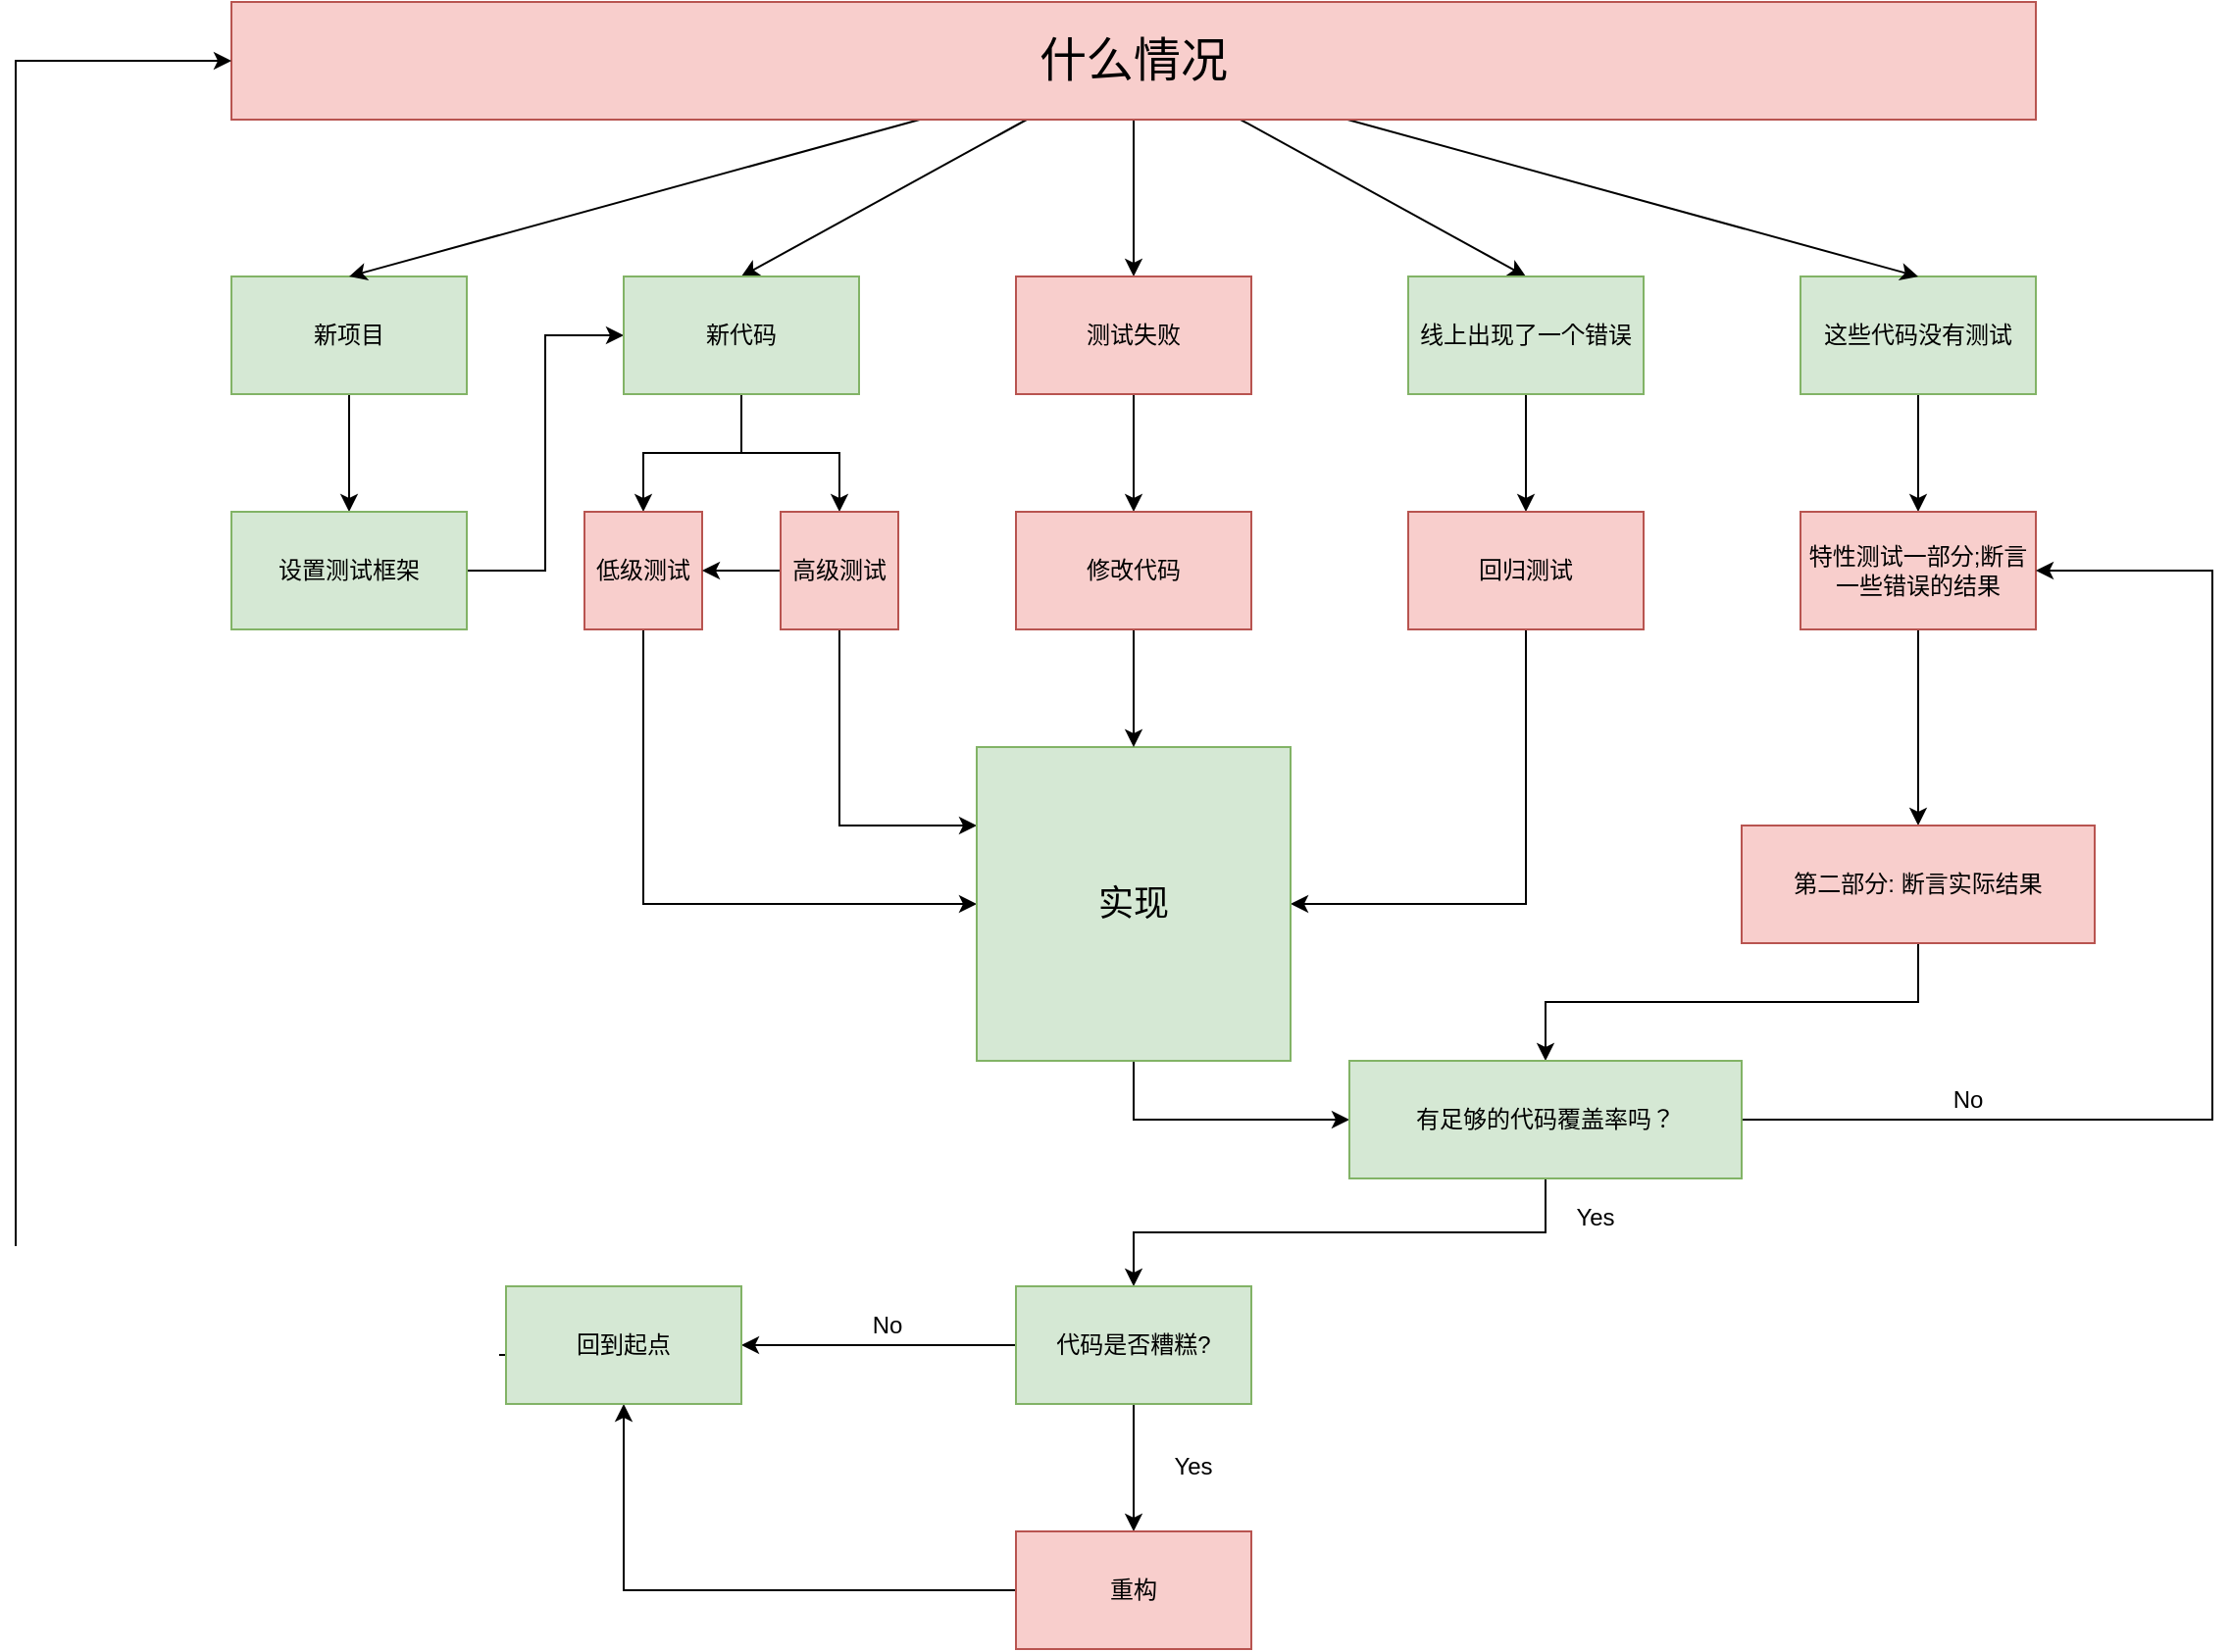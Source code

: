 <mxfile version="12.9.11" type="device"><diagram id="c7cvKA1ny4KSQKqSiyBi" name="Page-1"><mxGraphModel dx="2249" dy="1882" grid="1" gridSize="10" guides="1" tooltips="1" connect="1" arrows="1" fold="1" page="1" pageScale="1" pageWidth="827" pageHeight="1169" math="0" shadow="0"><root><mxCell id="0"/><mxCell id="1" parent="0"/><mxCell id="Q5-1VL2TUKM4ri80tTnc-3" style="edgeStyle=orthogonalEdgeStyle;rounded=0;orthogonalLoop=1;jettySize=auto;html=1;" edge="1" parent="1" source="Q5-1VL2TUKM4ri80tTnc-1" target="Q5-1VL2TUKM4ri80tTnc-2"><mxGeometry relative="1" as="geometry"/></mxCell><mxCell id="Q5-1VL2TUKM4ri80tTnc-1" value="新项目" style="rounded=0;whiteSpace=wrap;html=1;fillColor=#d5e8d4;strokeColor=#82b366;" vertex="1" parent="1"><mxGeometry x="80" y="40" width="120" height="60" as="geometry"/></mxCell><mxCell id="Q5-1VL2TUKM4ri80tTnc-5" style="edgeStyle=orthogonalEdgeStyle;rounded=0;orthogonalLoop=1;jettySize=auto;html=1;entryX=0;entryY=0.5;entryDx=0;entryDy=0;" edge="1" parent="1" source="Q5-1VL2TUKM4ri80tTnc-2" target="Q5-1VL2TUKM4ri80tTnc-4"><mxGeometry relative="1" as="geometry"/></mxCell><mxCell id="Q5-1VL2TUKM4ri80tTnc-2" value="设置测试框架" style="rounded=0;whiteSpace=wrap;html=1;" vertex="1" parent="1"><mxGeometry x="80" y="160" width="120" height="60" as="geometry"/></mxCell><mxCell id="Q5-1VL2TUKM4ri80tTnc-8" style="edgeStyle=orthogonalEdgeStyle;rounded=0;orthogonalLoop=1;jettySize=auto;html=1;" edge="1" parent="1" source="Q5-1VL2TUKM4ri80tTnc-4" target="Q5-1VL2TUKM4ri80tTnc-6"><mxGeometry relative="1" as="geometry"/></mxCell><mxCell id="Q5-1VL2TUKM4ri80tTnc-9" style="edgeStyle=orthogonalEdgeStyle;rounded=0;orthogonalLoop=1;jettySize=auto;html=1;" edge="1" parent="1" source="Q5-1VL2TUKM4ri80tTnc-4" target="Q5-1VL2TUKM4ri80tTnc-7"><mxGeometry relative="1" as="geometry"/></mxCell><mxCell id="Q5-1VL2TUKM4ri80tTnc-4" value="新代码" style="rounded=0;whiteSpace=wrap;html=1;" vertex="1" parent="1"><mxGeometry x="280" y="40" width="120" height="60" as="geometry"/></mxCell><mxCell id="Q5-1VL2TUKM4ri80tTnc-33" style="edgeStyle=orthogonalEdgeStyle;rounded=0;orthogonalLoop=1;jettySize=auto;html=1;entryX=0;entryY=0.5;entryDx=0;entryDy=0;exitX=0.5;exitY=1;exitDx=0;exitDy=0;" edge="1" parent="1" source="Q5-1VL2TUKM4ri80tTnc-6" target="Q5-1VL2TUKM4ri80tTnc-18"><mxGeometry relative="1" as="geometry"><Array as="points"><mxPoint x="290" y="360"/></Array></mxGeometry></mxCell><mxCell id="Q5-1VL2TUKM4ri80tTnc-6" value="低级测试" style="rounded=0;whiteSpace=wrap;html=1;fillColor=#f8cecc;strokeColor=#b85450;" vertex="1" parent="1"><mxGeometry x="260" y="160" width="60" height="60" as="geometry"/></mxCell><mxCell id="Q5-1VL2TUKM4ri80tTnc-10" style="edgeStyle=orthogonalEdgeStyle;rounded=0;orthogonalLoop=1;jettySize=auto;html=1;" edge="1" parent="1" source="Q5-1VL2TUKM4ri80tTnc-7" target="Q5-1VL2TUKM4ri80tTnc-6"><mxGeometry relative="1" as="geometry"/></mxCell><mxCell id="Q5-1VL2TUKM4ri80tTnc-31" style="edgeStyle=orthogonalEdgeStyle;rounded=0;orthogonalLoop=1;jettySize=auto;html=1;entryX=0;entryY=0.25;entryDx=0;entryDy=0;exitX=0.5;exitY=1;exitDx=0;exitDy=0;" edge="1" parent="1" source="Q5-1VL2TUKM4ri80tTnc-7" target="Q5-1VL2TUKM4ri80tTnc-18"><mxGeometry relative="1" as="geometry"/></mxCell><mxCell id="Q5-1VL2TUKM4ri80tTnc-7" value="高级测试" style="rounded=0;whiteSpace=wrap;html=1;fillColor=#f8cecc;strokeColor=#b85450;" vertex="1" parent="1"><mxGeometry x="360" y="160" width="60" height="60" as="geometry"/></mxCell><mxCell id="Q5-1VL2TUKM4ri80tTnc-29" style="edgeStyle=orthogonalEdgeStyle;rounded=0;orthogonalLoop=1;jettySize=auto;html=1;entryX=0.5;entryY=0;entryDx=0;entryDy=0;" edge="1" parent="1" source="Q5-1VL2TUKM4ri80tTnc-11" target="Q5-1VL2TUKM4ri80tTnc-28"><mxGeometry relative="1" as="geometry"/></mxCell><mxCell id="Q5-1VL2TUKM4ri80tTnc-11" value="测试失败" style="rounded=0;whiteSpace=wrap;html=1;" vertex="1" parent="1"><mxGeometry x="480" y="40" width="120" height="60" as="geometry"/></mxCell><mxCell id="Q5-1VL2TUKM4ri80tTnc-25" style="edgeStyle=orthogonalEdgeStyle;rounded=0;orthogonalLoop=1;jettySize=auto;html=1;" edge="1" parent="1" source="Q5-1VL2TUKM4ri80tTnc-12" target="Q5-1VL2TUKM4ri80tTnc-16"><mxGeometry relative="1" as="geometry"/></mxCell><mxCell id="Q5-1VL2TUKM4ri80tTnc-12" value="线上出现了一个错误" style="rounded=0;whiteSpace=wrap;html=1;fillColor=#d5e8d4;strokeColor=#82b366;" vertex="1" parent="1"><mxGeometry x="680" y="40" width="120" height="60" as="geometry"/></mxCell><mxCell id="Q5-1VL2TUKM4ri80tTnc-22" style="edgeStyle=orthogonalEdgeStyle;rounded=0;orthogonalLoop=1;jettySize=auto;html=1;entryX=0.5;entryY=0;entryDx=0;entryDy=0;" edge="1" parent="1" source="Q5-1VL2TUKM4ri80tTnc-13" target="Q5-1VL2TUKM4ri80tTnc-14"><mxGeometry relative="1" as="geometry"/></mxCell><mxCell id="Q5-1VL2TUKM4ri80tTnc-13" value="这些代码没有测试" style="rounded=0;whiteSpace=wrap;html=1;fillColor=#d5e8d4;strokeColor=#82b366;labelBackgroundColor=none;" vertex="1" parent="1"><mxGeometry x="880" y="40" width="120" height="60" as="geometry"/></mxCell><mxCell id="Q5-1VL2TUKM4ri80tTnc-23" style="edgeStyle=orthogonalEdgeStyle;rounded=0;orthogonalLoop=1;jettySize=auto;html=1;" edge="1" parent="1" source="Q5-1VL2TUKM4ri80tTnc-14" target="Q5-1VL2TUKM4ri80tTnc-15"><mxGeometry relative="1" as="geometry"/></mxCell><mxCell id="Q5-1VL2TUKM4ri80tTnc-14" value="特性测试一部分;断言 一些错误的结果" style="rounded=0;whiteSpace=wrap;html=1;fillColor=#f8cecc;strokeColor=#b85450;" vertex="1" parent="1"><mxGeometry x="880" y="160" width="120" height="60" as="geometry"/></mxCell><mxCell id="Q5-1VL2TUKM4ri80tTnc-20" style="edgeStyle=orthogonalEdgeStyle;rounded=0;orthogonalLoop=1;jettySize=auto;html=1;" edge="1" parent="1" source="Q5-1VL2TUKM4ri80tTnc-15" target="Q5-1VL2TUKM4ri80tTnc-19"><mxGeometry relative="1" as="geometry"/></mxCell><mxCell id="Q5-1VL2TUKM4ri80tTnc-15" value="第二部分: 断言实际结果" style="rounded=0;whiteSpace=wrap;html=1;fillColor=#f8cecc;strokeColor=#b85450;" vertex="1" parent="1"><mxGeometry x="850" y="320" width="180" height="60" as="geometry"/></mxCell><mxCell id="Q5-1VL2TUKM4ri80tTnc-26" style="edgeStyle=orthogonalEdgeStyle;rounded=0;orthogonalLoop=1;jettySize=auto;html=1;entryX=1;entryY=0.5;entryDx=0;entryDy=0;exitX=0.5;exitY=1;exitDx=0;exitDy=0;" edge="1" parent="1" source="Q5-1VL2TUKM4ri80tTnc-16" target="Q5-1VL2TUKM4ri80tTnc-18"><mxGeometry relative="1" as="geometry"/></mxCell><mxCell id="Q5-1VL2TUKM4ri80tTnc-16" value="回归测试" style="rounded=0;whiteSpace=wrap;html=1;fillColor=#f8cecc;strokeColor=#b85450;" vertex="1" parent="1"><mxGeometry x="680" y="160" width="120" height="60" as="geometry"/></mxCell><mxCell id="Q5-1VL2TUKM4ri80tTnc-55" style="edgeStyle=orthogonalEdgeStyle;rounded=0;orthogonalLoop=1;jettySize=auto;html=1;fontColor=#FFFFFF;exitX=0.5;exitY=1;exitDx=0;exitDy=0;" edge="1" parent="1" source="Q5-1VL2TUKM4ri80tTnc-18" target="Q5-1VL2TUKM4ri80tTnc-19"><mxGeometry relative="1" as="geometry"/></mxCell><mxCell id="Q5-1VL2TUKM4ri80tTnc-18" value="&lt;font style=&quot;font-size: 18px&quot;&gt;实现&lt;/font&gt;" style="whiteSpace=wrap;html=1;aspect=fixed;fillColor=#d5e8d4;strokeColor=#82b366;" vertex="1" parent="1"><mxGeometry x="460" y="280" width="160" height="160" as="geometry"/></mxCell><mxCell id="Q5-1VL2TUKM4ri80tTnc-21" style="edgeStyle=orthogonalEdgeStyle;rounded=0;orthogonalLoop=1;jettySize=auto;html=1;entryX=1;entryY=0.5;entryDx=0;entryDy=0;exitX=1;exitY=0.5;exitDx=0;exitDy=0;" edge="1" parent="1" source="Q5-1VL2TUKM4ri80tTnc-19" target="Q5-1VL2TUKM4ri80tTnc-14"><mxGeometry relative="1" as="geometry"><Array as="points"><mxPoint x="1090" y="470"/><mxPoint x="1090" y="190"/></Array></mxGeometry></mxCell><mxCell id="Q5-1VL2TUKM4ri80tTnc-42" style="edgeStyle=orthogonalEdgeStyle;rounded=0;orthogonalLoop=1;jettySize=auto;html=1;exitX=0.5;exitY=1;exitDx=0;exitDy=0;" edge="1" parent="1" source="Q5-1VL2TUKM4ri80tTnc-19" target="Q5-1VL2TUKM4ri80tTnc-34"><mxGeometry relative="1" as="geometry"/></mxCell><mxCell id="Q5-1VL2TUKM4ri80tTnc-19" value="有足够的代码覆盖率吗？" style="rounded=0;whiteSpace=wrap;html=1;fillColor=#d5e8d4;strokeColor=#82b366;" vertex="1" parent="1"><mxGeometry x="650" y="440" width="200" height="60" as="geometry"/></mxCell><mxCell id="Q5-1VL2TUKM4ri80tTnc-24" value="Yes" style="text;html=1;align=center;verticalAlign=middle;resizable=0;points=[];autosize=1;" vertex="1" parent="1"><mxGeometry x="755" y="510" width="40" height="20" as="geometry"/></mxCell><mxCell id="Q5-1VL2TUKM4ri80tTnc-30" style="edgeStyle=orthogonalEdgeStyle;rounded=0;orthogonalLoop=1;jettySize=auto;html=1;" edge="1" parent="1" source="Q5-1VL2TUKM4ri80tTnc-28" target="Q5-1VL2TUKM4ri80tTnc-18"><mxGeometry relative="1" as="geometry"/></mxCell><mxCell id="Q5-1VL2TUKM4ri80tTnc-28" value="修改代码" style="rounded=0;whiteSpace=wrap;html=1;fillColor=#f8cecc;strokeColor=#b85450;" vertex="1" parent="1"><mxGeometry x="480" y="160" width="120" height="60" as="geometry"/></mxCell><mxCell id="Q5-1VL2TUKM4ri80tTnc-40" style="edgeStyle=orthogonalEdgeStyle;rounded=0;orthogonalLoop=1;jettySize=auto;html=1;entryX=0.5;entryY=0;entryDx=0;entryDy=0;" edge="1" parent="1" source="Q5-1VL2TUKM4ri80tTnc-34" target="Q5-1VL2TUKM4ri80tTnc-38"><mxGeometry relative="1" as="geometry"/></mxCell><mxCell id="Q5-1VL2TUKM4ri80tTnc-61" style="edgeStyle=orthogonalEdgeStyle;rounded=0;orthogonalLoop=1;jettySize=auto;html=1;fontColor=#FFFFFF;" edge="1" parent="1" source="Q5-1VL2TUKM4ri80tTnc-34" target="Q5-1VL2TUKM4ri80tTnc-52"><mxGeometry relative="1" as="geometry"/></mxCell><mxCell id="Q5-1VL2TUKM4ri80tTnc-34" value="代码是否糟糕?" style="rounded=0;whiteSpace=wrap;html=1;fillColor=#d5e8d4;strokeColor=#82b366;" vertex="1" parent="1"><mxGeometry x="480" y="555" width="120" height="60" as="geometry"/></mxCell><mxCell id="Q5-1VL2TUKM4ri80tTnc-46" style="rounded=0;orthogonalLoop=1;jettySize=auto;html=1;entryX=0.5;entryY=0;entryDx=0;entryDy=0;" edge="1" parent="1" source="Q5-1VL2TUKM4ri80tTnc-35" target="Q5-1VL2TUKM4ri80tTnc-1"><mxGeometry relative="1" as="geometry"/></mxCell><mxCell id="Q5-1VL2TUKM4ri80tTnc-47" style="edgeStyle=none;rounded=0;orthogonalLoop=1;jettySize=auto;html=1;entryX=0.5;entryY=0;entryDx=0;entryDy=0;" edge="1" parent="1" source="Q5-1VL2TUKM4ri80tTnc-35" target="Q5-1VL2TUKM4ri80tTnc-4"><mxGeometry relative="1" as="geometry"/></mxCell><mxCell id="Q5-1VL2TUKM4ri80tTnc-48" style="edgeStyle=none;rounded=0;orthogonalLoop=1;jettySize=auto;html=1;" edge="1" parent="1" source="Q5-1VL2TUKM4ri80tTnc-35" target="Q5-1VL2TUKM4ri80tTnc-11"><mxGeometry relative="1" as="geometry"/></mxCell><mxCell id="Q5-1VL2TUKM4ri80tTnc-49" style="edgeStyle=none;rounded=0;orthogonalLoop=1;jettySize=auto;html=1;entryX=0.5;entryY=0;entryDx=0;entryDy=0;" edge="1" parent="1" source="Q5-1VL2TUKM4ri80tTnc-35" target="Q5-1VL2TUKM4ri80tTnc-12"><mxGeometry relative="1" as="geometry"/></mxCell><mxCell id="Q5-1VL2TUKM4ri80tTnc-50" style="edgeStyle=none;rounded=0;orthogonalLoop=1;jettySize=auto;html=1;entryX=0.5;entryY=0;entryDx=0;entryDy=0;" edge="1" parent="1" source="Q5-1VL2TUKM4ri80tTnc-35" target="Q5-1VL2TUKM4ri80tTnc-13"><mxGeometry relative="1" as="geometry"/></mxCell><mxCell id="Q5-1VL2TUKM4ri80tTnc-35" value="&lt;font style=&quot;font-size: 24px&quot;&gt;什么情况&lt;/font&gt;" style="rounded=0;whiteSpace=wrap;html=1;fillColor=#f8cecc;strokeColor=#b85450;" vertex="1" parent="1"><mxGeometry x="80" y="-100" width="920" height="60" as="geometry"/></mxCell><mxCell id="Q5-1VL2TUKM4ri80tTnc-53" style="edgeStyle=orthogonalEdgeStyle;rounded=0;orthogonalLoop=1;jettySize=auto;html=1;entryX=0.5;entryY=1;entryDx=0;entryDy=0;fontColor=#FFFFFF;" edge="1" parent="1" source="Q5-1VL2TUKM4ri80tTnc-38" target="Q5-1VL2TUKM4ri80tTnc-52"><mxGeometry relative="1" as="geometry"/></mxCell><mxCell id="Q5-1VL2TUKM4ri80tTnc-38" value="重构" style="rounded=0;whiteSpace=wrap;html=1;fillColor=#f8cecc;strokeColor=#b85450;" vertex="1" parent="1"><mxGeometry x="480" y="680" width="120" height="60" as="geometry"/></mxCell><mxCell id="Q5-1VL2TUKM4ri80tTnc-41" value="Yes" style="text;html=1;align=center;verticalAlign=middle;resizable=0;points=[];autosize=1;" vertex="1" parent="1"><mxGeometry x="550" y="637" width="40" height="20" as="geometry"/></mxCell><mxCell id="Q5-1VL2TUKM4ri80tTnc-43" value="No" style="text;html=1;align=center;verticalAlign=middle;resizable=0;points=[];autosize=1;" vertex="1" parent="1"><mxGeometry x="950" y="450" width="30" height="20" as="geometry"/></mxCell><mxCell id="Q5-1VL2TUKM4ri80tTnc-51" value="No" style="text;html=1;align=center;verticalAlign=middle;resizable=0;points=[];autosize=1;" vertex="1" parent="1"><mxGeometry x="310" y="555" width="30" height="20" as="geometry"/></mxCell><mxCell id="Q5-1VL2TUKM4ri80tTnc-54" style="edgeStyle=orthogonalEdgeStyle;rounded=0;orthogonalLoop=1;jettySize=auto;html=1;entryX=0;entryY=0.5;entryDx=0;entryDy=0;fontColor=#FFFFFF;" edge="1" parent="1" source="Q5-1VL2TUKM4ri80tTnc-52" target="Q5-1VL2TUKM4ri80tTnc-35"><mxGeometry relative="1" as="geometry"><Array as="points"><mxPoint x="-30" y="590"/><mxPoint x="-30" y="-70"/></Array></mxGeometry></mxCell><mxCell id="Q5-1VL2TUKM4ri80tTnc-52" value="回到起点" style="rounded=0;whiteSpace=wrap;html=1;fillColor=#d5e8d4;strokeColor=#82b366;" vertex="1" parent="1"><mxGeometry x="220" y="555" width="120" height="60" as="geometry"/></mxCell><mxCell id="Q5-1VL2TUKM4ri80tTnc-56" value="Text" style="text;html=1;align=center;verticalAlign=middle;resizable=0;points=[];autosize=1;fontColor=#FFFFFF;" vertex="1" parent="1"><mxGeometry x="203" y="65" width="40" height="20" as="geometry"/></mxCell><mxCell id="Q5-1VL2TUKM4ri80tTnc-58" value="设置测试框架" style="rounded=0;whiteSpace=wrap;html=1;fillColor=#d5e8d4;strokeColor=#82b366;" vertex="1" parent="1"><mxGeometry x="80" y="160" width="120" height="60" as="geometry"/></mxCell><mxCell id="Q5-1VL2TUKM4ri80tTnc-59" value="新代码" style="rounded=0;whiteSpace=wrap;html=1;fillColor=#d5e8d4;strokeColor=#82b366;" vertex="1" parent="1"><mxGeometry x="280" y="40" width="120" height="60" as="geometry"/></mxCell><mxCell id="Q5-1VL2TUKM4ri80tTnc-60" value="测试失败" style="rounded=0;whiteSpace=wrap;html=1;fillColor=#f8cecc;strokeColor=#b85450;" vertex="1" parent="1"><mxGeometry x="480" y="40" width="120" height="60" as="geometry"/></mxCell><mxCell id="Q5-1VL2TUKM4ri80tTnc-62" value="&lt;font color=&quot;#000000&quot;&gt;No&lt;/font&gt;" style="text;html=1;align=center;verticalAlign=middle;resizable=0;points=[];autosize=1;fontColor=#FFFFFF;" vertex="1" parent="1"><mxGeometry x="398.5" y="565" width="30" height="20" as="geometry"/></mxCell><mxCell id="Q5-1VL2TUKM4ri80tTnc-63" value="线上出现了一个错误" style="rounded=0;whiteSpace=wrap;html=1;fillColor=#d5e8d4;strokeColor=#82b366;" vertex="1" parent="1"><mxGeometry x="680" y="40" width="120" height="60" as="geometry"/></mxCell></root></mxGraphModel></diagram></mxfile>